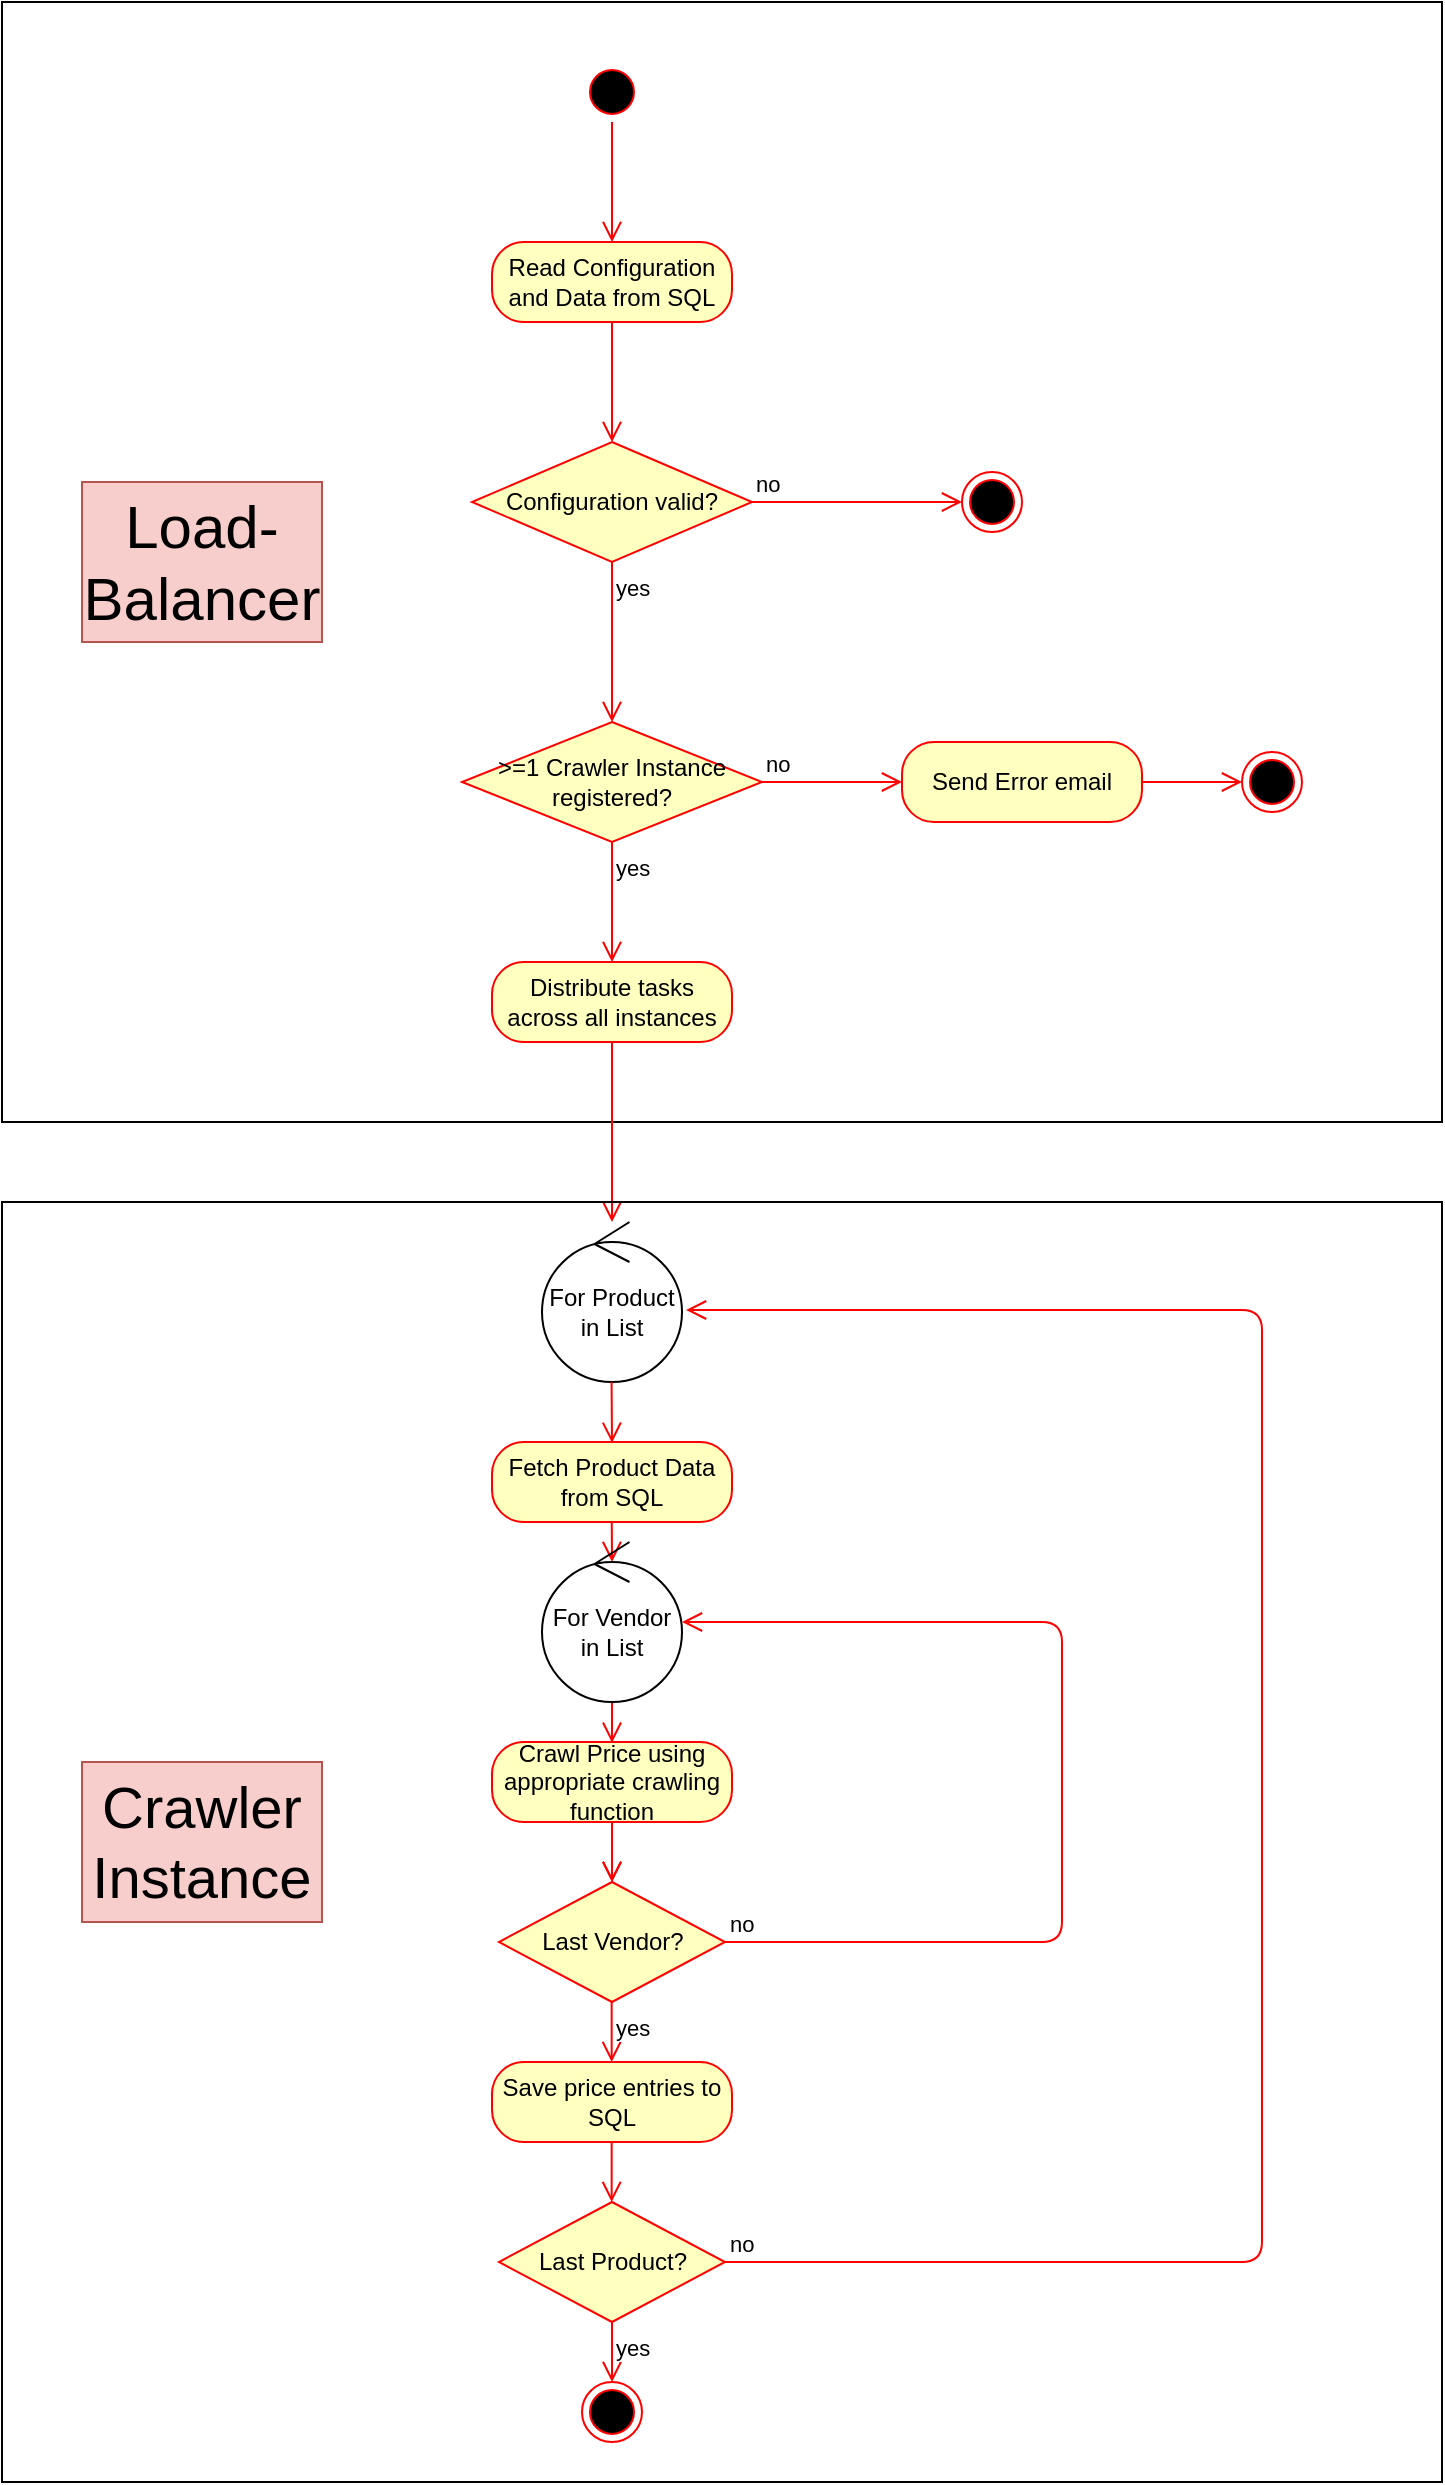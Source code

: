 <mxfile version="13.10.9" type="github">
  <diagram id="HsOnwiffrXz8mLfPakhB" name="Page-1">
    <mxGraphModel dx="2062" dy="1163" grid="1" gridSize="10" guides="1" tooltips="1" connect="1" arrows="1" fold="1" page="1" pageScale="1" pageWidth="827" pageHeight="1169" math="0" shadow="0">
      <root>
        <mxCell id="0" />
        <mxCell id="1" parent="0" />
        <mxCell id="ALDNomAj6A-5llFqMY2C-4" value="" style="rounded=0;whiteSpace=wrap;html=1;fillColor=none;" vertex="1" parent="1">
          <mxGeometry x="80" y="40" width="720" height="560" as="geometry" />
        </mxCell>
        <mxCell id="qIYyL-Ke0HVsc26IhBTR-1" value="" style="ellipse;html=1;shape=startState;fillColor=#000000;strokeColor=#ff0000;" parent="1" vertex="1">
          <mxGeometry x="370" y="70" width="30" height="30" as="geometry" />
        </mxCell>
        <mxCell id="qIYyL-Ke0HVsc26IhBTR-2" value="" style="edgeStyle=orthogonalEdgeStyle;html=1;verticalAlign=bottom;endArrow=open;endSize=8;strokeColor=#ff0000;" parent="1" source="qIYyL-Ke0HVsc26IhBTR-1" edge="1">
          <mxGeometry relative="1" as="geometry">
            <mxPoint x="385" y="160" as="targetPoint" />
          </mxGeometry>
        </mxCell>
        <mxCell id="qIYyL-Ke0HVsc26IhBTR-15" value="Read Configuration and Data from SQL" style="rounded=1;whiteSpace=wrap;html=1;arcSize=40;fontColor=#000000;fillColor=#ffffc0;strokeColor=#ff0000;" parent="1" vertex="1">
          <mxGeometry x="325" y="160" width="120" height="40" as="geometry" />
        </mxCell>
        <mxCell id="qIYyL-Ke0HVsc26IhBTR-16" value="" style="edgeStyle=orthogonalEdgeStyle;html=1;verticalAlign=bottom;endArrow=open;endSize=8;strokeColor=#ff0000;" parent="1" source="qIYyL-Ke0HVsc26IhBTR-15" edge="1">
          <mxGeometry relative="1" as="geometry">
            <mxPoint x="385" y="260" as="targetPoint" />
          </mxGeometry>
        </mxCell>
        <mxCell id="qIYyL-Ke0HVsc26IhBTR-17" value="Configuration valid?" style="rhombus;whiteSpace=wrap;html=1;fillColor=#ffffc0;strokeColor=#ff0000;" parent="1" vertex="1">
          <mxGeometry x="315" y="260" width="140" height="60" as="geometry" />
        </mxCell>
        <mxCell id="qIYyL-Ke0HVsc26IhBTR-18" value="no" style="edgeStyle=orthogonalEdgeStyle;html=1;align=left;verticalAlign=bottom;endArrow=open;endSize=8;strokeColor=#ff0000;" parent="1" source="qIYyL-Ke0HVsc26IhBTR-17" edge="1">
          <mxGeometry x="-1" relative="1" as="geometry">
            <mxPoint x="560" y="290" as="targetPoint" />
          </mxGeometry>
        </mxCell>
        <mxCell id="qIYyL-Ke0HVsc26IhBTR-19" value="yes" style="edgeStyle=orthogonalEdgeStyle;html=1;align=left;verticalAlign=top;endArrow=open;endSize=8;strokeColor=#ff0000;" parent="1" source="qIYyL-Ke0HVsc26IhBTR-17" edge="1">
          <mxGeometry x="-1" relative="1" as="geometry">
            <mxPoint x="385" y="400" as="targetPoint" />
          </mxGeometry>
        </mxCell>
        <mxCell id="qIYyL-Ke0HVsc26IhBTR-20" value="" style="ellipse;html=1;shape=endState;fillColor=#000000;strokeColor=#ff0000;" parent="1" vertex="1">
          <mxGeometry x="560" y="275" width="30" height="30" as="geometry" />
        </mxCell>
        <mxCell id="qIYyL-Ke0HVsc26IhBTR-21" value="&amp;gt;=1 Crawler Instance registered?" style="rhombus;whiteSpace=wrap;html=1;fillColor=#ffffc0;strokeColor=#ff0000;" parent="1" vertex="1">
          <mxGeometry x="310" y="400" width="150" height="60" as="geometry" />
        </mxCell>
        <mxCell id="qIYyL-Ke0HVsc26IhBTR-22" value="no" style="edgeStyle=orthogonalEdgeStyle;html=1;align=left;verticalAlign=bottom;endArrow=open;endSize=8;strokeColor=#ff0000;entryX=0;entryY=0.5;entryDx=0;entryDy=0;" parent="1" source="qIYyL-Ke0HVsc26IhBTR-21" target="qIYyL-Ke0HVsc26IhBTR-24" edge="1">
          <mxGeometry x="-1" relative="1" as="geometry">
            <mxPoint x="520" y="430" as="targetPoint" />
          </mxGeometry>
        </mxCell>
        <mxCell id="qIYyL-Ke0HVsc26IhBTR-23" value="yes" style="edgeStyle=orthogonalEdgeStyle;html=1;align=left;verticalAlign=top;endArrow=open;endSize=8;strokeColor=#ff0000;" parent="1" source="qIYyL-Ke0HVsc26IhBTR-21" edge="1">
          <mxGeometry x="-1" relative="1" as="geometry">
            <mxPoint x="385" y="520" as="targetPoint" />
          </mxGeometry>
        </mxCell>
        <mxCell id="qIYyL-Ke0HVsc26IhBTR-24" value="Send Error email" style="rounded=1;whiteSpace=wrap;html=1;arcSize=40;fontColor=#000000;fillColor=#ffffc0;strokeColor=#ff0000;" parent="1" vertex="1">
          <mxGeometry x="530" y="410" width="120" height="40" as="geometry" />
        </mxCell>
        <mxCell id="qIYyL-Ke0HVsc26IhBTR-26" value="Distribute tasks across all instances" style="rounded=1;whiteSpace=wrap;html=1;arcSize=40;fontColor=#000000;fillColor=#ffffc0;strokeColor=#ff0000;" parent="1" vertex="1">
          <mxGeometry x="325" y="520" width="120" height="40" as="geometry" />
        </mxCell>
        <mxCell id="qIYyL-Ke0HVsc26IhBTR-27" value="" style="edgeStyle=orthogonalEdgeStyle;html=1;verticalAlign=bottom;endArrow=open;endSize=8;strokeColor=#ff0000;" parent="1" source="qIYyL-Ke0HVsc26IhBTR-26" target="qIYyL-Ke0HVsc26IhBTR-44" edge="1">
          <mxGeometry relative="1" as="geometry">
            <mxPoint x="385" y="630" as="targetPoint" />
          </mxGeometry>
        </mxCell>
        <mxCell id="qIYyL-Ke0HVsc26IhBTR-33" value="Fetch Product Data from SQL" style="rounded=1;whiteSpace=wrap;html=1;arcSize=40;fontColor=#000000;fillColor=#ffffc0;strokeColor=#ff0000;" parent="1" vertex="1">
          <mxGeometry x="325" y="760" width="120" height="40" as="geometry" />
        </mxCell>
        <mxCell id="qIYyL-Ke0HVsc26IhBTR-44" value="For Product in List" style="ellipse;shape=umlControl;whiteSpace=wrap;html=1;" parent="1" vertex="1">
          <mxGeometry x="350" y="650" width="70" height="80" as="geometry" />
        </mxCell>
        <mxCell id="qIYyL-Ke0HVsc26IhBTR-45" value="Last Product?" style="rhombus;whiteSpace=wrap;html=1;fillColor=#ffffc0;strokeColor=#ff0000;" parent="1" vertex="1">
          <mxGeometry x="328.5" y="1140" width="113" height="60" as="geometry" />
        </mxCell>
        <mxCell id="qIYyL-Ke0HVsc26IhBTR-46" value="no" style="edgeStyle=orthogonalEdgeStyle;html=1;align=left;verticalAlign=bottom;endArrow=open;endSize=8;strokeColor=#ff0000;entryX=1.029;entryY=0.55;entryDx=0;entryDy=0;entryPerimeter=0;exitX=1;exitY=0.5;exitDx=0;exitDy=0;" parent="1" source="qIYyL-Ke0HVsc26IhBTR-45" target="qIYyL-Ke0HVsc26IhBTR-44" edge="1">
          <mxGeometry x="-1" relative="1" as="geometry">
            <mxPoint x="710" y="650" as="targetPoint" />
            <Array as="points">
              <mxPoint x="710" y="1170" />
              <mxPoint x="710" y="694" />
            </Array>
          </mxGeometry>
        </mxCell>
        <mxCell id="qIYyL-Ke0HVsc26IhBTR-47" value="yes" style="edgeStyle=orthogonalEdgeStyle;html=1;align=left;verticalAlign=top;endArrow=open;endSize=8;strokeColor=#ff0000;entryX=0.5;entryY=0;entryDx=0;entryDy=0;" parent="1" source="qIYyL-Ke0HVsc26IhBTR-45" edge="1" target="qIYyL-Ke0HVsc26IhBTR-48">
          <mxGeometry x="-1" relative="1" as="geometry">
            <mxPoint x="386.75" y="1130" as="targetPoint" />
          </mxGeometry>
        </mxCell>
        <mxCell id="qIYyL-Ke0HVsc26IhBTR-48" value="" style="ellipse;html=1;shape=endState;fillColor=#000000;strokeColor=#ff0000;" parent="1" vertex="1">
          <mxGeometry x="370" y="1230" width="30" height="30" as="geometry" />
        </mxCell>
        <mxCell id="ALDNomAj6A-5llFqMY2C-8" value="&lt;font style=&quot;font-size: 30px&quot;&gt;Load-Balancer&lt;/font&gt;" style="rounded=0;whiteSpace=wrap;html=1;fillColor=#f8cecc;strokeColor=#b85450;" vertex="1" parent="1">
          <mxGeometry x="120" y="280" width="120" height="80" as="geometry" />
        </mxCell>
        <mxCell id="ALDNomAj6A-5llFqMY2C-9" value="" style="edgeStyle=orthogonalEdgeStyle;html=1;align=left;verticalAlign=bottom;endArrow=open;endSize=8;strokeColor=#ff0000;entryX=0.5;entryY=0.01;entryDx=0;entryDy=0;entryPerimeter=0;exitX=0.497;exitY=1;exitDx=0;exitDy=0;exitPerimeter=0;" edge="1" parent="1" source="qIYyL-Ke0HVsc26IhBTR-44" target="qIYyL-Ke0HVsc26IhBTR-33">
          <mxGeometry x="-1" relative="1" as="geometry">
            <mxPoint x="455" y="810" as="targetPoint" />
            <mxPoint x="385" y="732" as="sourcePoint" />
            <Array as="points">
              <mxPoint x="385" y="732" />
              <mxPoint x="385" y="732" />
            </Array>
          </mxGeometry>
        </mxCell>
        <mxCell id="ALDNomAj6A-5llFqMY2C-10" value="Crawl Price using appropriate crawling function" style="rounded=1;whiteSpace=wrap;html=1;arcSize=40;fontColor=#000000;fillColor=#ffffc0;strokeColor=#ff0000;" vertex="1" parent="1">
          <mxGeometry x="325" y="910" width="120" height="40" as="geometry" />
        </mxCell>
        <mxCell id="ALDNomAj6A-5llFqMY2C-12" value="" style="edgeStyle=orthogonalEdgeStyle;html=1;align=left;verticalAlign=bottom;endArrow=open;endSize=8;strokeColor=#ff0000;entryX=0.5;entryY=0.01;entryDx=0;entryDy=0;entryPerimeter=0;" edge="1" parent="1" target="ALDNomAj6A-5llFqMY2C-10">
          <mxGeometry x="-1" relative="1" as="geometry">
            <mxPoint x="452.75" y="960" as="targetPoint" />
            <mxPoint x="385" y="890" as="sourcePoint" />
            <Array as="points">
              <mxPoint x="385" y="890" />
            </Array>
          </mxGeometry>
        </mxCell>
        <mxCell id="ALDNomAj6A-5llFqMY2C-14" value="" style="edgeStyle=orthogonalEdgeStyle;html=1;align=left;verticalAlign=bottom;endArrow=open;endSize=8;strokeColor=#ff0000;exitX=0.497;exitY=1;exitDx=0;exitDy=0;exitPerimeter=0;" edge="1" parent="1">
          <mxGeometry x="-1" relative="1" as="geometry">
            <mxPoint x="385" y="820" as="targetPoint" />
            <mxPoint x="384.88" y="800" as="sourcePoint" />
            <Array as="points">
              <mxPoint x="385.09" y="802" />
              <mxPoint x="385.09" y="802" />
            </Array>
          </mxGeometry>
        </mxCell>
        <mxCell id="ALDNomAj6A-5llFqMY2C-11" value="For Vendor in List" style="ellipse;shape=umlControl;whiteSpace=wrap;html=1;" vertex="1" parent="1">
          <mxGeometry x="350" y="810" width="70" height="80" as="geometry" />
        </mxCell>
        <mxCell id="ALDNomAj6A-5llFqMY2C-16" value="Last Vendor?" style="rhombus;whiteSpace=wrap;html=1;fillColor=#ffffc0;strokeColor=#ff0000;" vertex="1" parent="1">
          <mxGeometry x="328.5" y="980" width="113" height="60" as="geometry" />
        </mxCell>
        <mxCell id="ALDNomAj6A-5llFqMY2C-18" value="" style="edgeStyle=orthogonalEdgeStyle;html=1;align=left;verticalAlign=bottom;endArrow=open;endSize=8;strokeColor=#ff0000;exitX=0.5;exitY=1;exitDx=0;exitDy=0;" edge="1" parent="1" source="ALDNomAj6A-5llFqMY2C-10" target="ALDNomAj6A-5llFqMY2C-16">
          <mxGeometry x="-1" relative="1" as="geometry">
            <mxPoint x="441.5" y="970" as="targetPoint" />
            <mxPoint x="396.5" y="960" as="sourcePoint" />
            <Array as="points" />
          </mxGeometry>
        </mxCell>
        <mxCell id="ALDNomAj6A-5llFqMY2C-19" value="no" style="edgeStyle=orthogonalEdgeStyle;html=1;align=left;verticalAlign=bottom;endArrow=open;endSize=8;strokeColor=#ff0000;exitX=1;exitY=0.5;exitDx=0;exitDy=0;" edge="1" parent="1" source="ALDNomAj6A-5llFqMY2C-16">
          <mxGeometry x="-1" relative="1" as="geometry">
            <mxPoint x="420" y="850" as="targetPoint" />
            <Array as="points">
              <mxPoint x="610" y="1010" />
              <mxPoint x="610" y="850" />
            </Array>
            <mxPoint x="459.47" y="1050" as="sourcePoint" />
          </mxGeometry>
        </mxCell>
        <mxCell id="ALDNomAj6A-5llFqMY2C-20" value="" style="edgeStyle=orthogonalEdgeStyle;html=1;align=left;verticalAlign=bottom;endArrow=open;endSize=8;strokeColor=#ff0000;exitX=0.5;exitY=1;exitDx=0;exitDy=0;" edge="1" parent="1">
          <mxGeometry x="-1" relative="1" as="geometry">
            <mxPoint x="385" y="980" as="targetPoint" />
            <mxPoint x="385" y="950" as="sourcePoint" />
            <Array as="points" />
          </mxGeometry>
        </mxCell>
        <mxCell id="ALDNomAj6A-5llFqMY2C-21" value="yes" style="edgeStyle=orthogonalEdgeStyle;html=1;align=left;verticalAlign=top;endArrow=open;endSize=8;strokeColor=#ff0000;entryX=0.5;entryY=0;entryDx=0;entryDy=0;" edge="1" parent="1">
          <mxGeometry x="-1" relative="1" as="geometry">
            <mxPoint x="384.83" y="1070" as="targetPoint" />
            <mxPoint x="384.83" y="1040" as="sourcePoint" />
          </mxGeometry>
        </mxCell>
        <mxCell id="ALDNomAj6A-5llFqMY2C-22" value="Save price entries to SQL" style="rounded=1;whiteSpace=wrap;html=1;arcSize=40;fontColor=#000000;fillColor=#ffffc0;strokeColor=#ff0000;" vertex="1" parent="1">
          <mxGeometry x="325" y="1070" width="120" height="40" as="geometry" />
        </mxCell>
        <mxCell id="ALDNomAj6A-5llFqMY2C-24" value="" style="edgeStyle=orthogonalEdgeStyle;html=1;align=left;verticalAlign=top;endArrow=open;endSize=8;strokeColor=#ff0000;entryX=0.5;entryY=0;entryDx=0;entryDy=0;" edge="1" parent="1">
          <mxGeometry x="-1" relative="1" as="geometry">
            <mxPoint x="384.83" y="1140" as="targetPoint" />
            <mxPoint x="384.83" y="1110" as="sourcePoint" />
          </mxGeometry>
        </mxCell>
        <mxCell id="ALDNomAj6A-5llFqMY2C-25" value="&lt;font style=&quot;font-size: 30px&quot;&gt;Load-Balancer&lt;/font&gt;" style="rounded=0;whiteSpace=wrap;html=1;fillColor=#f8cecc;strokeColor=#b85450;" vertex="1" parent="1">
          <mxGeometry x="120" y="280" width="120" height="80" as="geometry" />
        </mxCell>
        <mxCell id="ALDNomAj6A-5llFqMY2C-26" value="" style="rounded=0;whiteSpace=wrap;html=1;fillColor=none;" vertex="1" parent="1">
          <mxGeometry x="80" y="640" width="720" height="640" as="geometry" />
        </mxCell>
        <mxCell id="ALDNomAj6A-5llFqMY2C-27" value="&lt;font style=&quot;font-size: 29px&quot;&gt;Crawler Instance&lt;br&gt;&lt;/font&gt;" style="rounded=0;whiteSpace=wrap;html=1;fillColor=#f8cecc;strokeColor=#b85450;" vertex="1" parent="1">
          <mxGeometry x="120" y="920" width="120" height="80" as="geometry" />
        </mxCell>
        <mxCell id="ALDNomAj6A-5llFqMY2C-2" value="" style="ellipse;html=1;shape=endState;fillColor=#000000;strokeColor=#ff0000;" vertex="1" parent="1">
          <mxGeometry x="700" y="415" width="30" height="30" as="geometry" />
        </mxCell>
        <mxCell id="ALDNomAj6A-5llFqMY2C-28" value="" style="edgeStyle=orthogonalEdgeStyle;html=1;align=left;verticalAlign=bottom;endArrow=open;endSize=8;strokeColor=#ff0000;exitX=1;exitY=0.5;exitDx=0;exitDy=0;" edge="1" parent="1" source="qIYyL-Ke0HVsc26IhBTR-24" target="ALDNomAj6A-5llFqMY2C-2">
          <mxGeometry x="-1" relative="1" as="geometry">
            <mxPoint x="756.25" y="430" as="targetPoint" />
            <mxPoint x="650" y="430" as="sourcePoint" />
          </mxGeometry>
        </mxCell>
      </root>
    </mxGraphModel>
  </diagram>
</mxfile>

